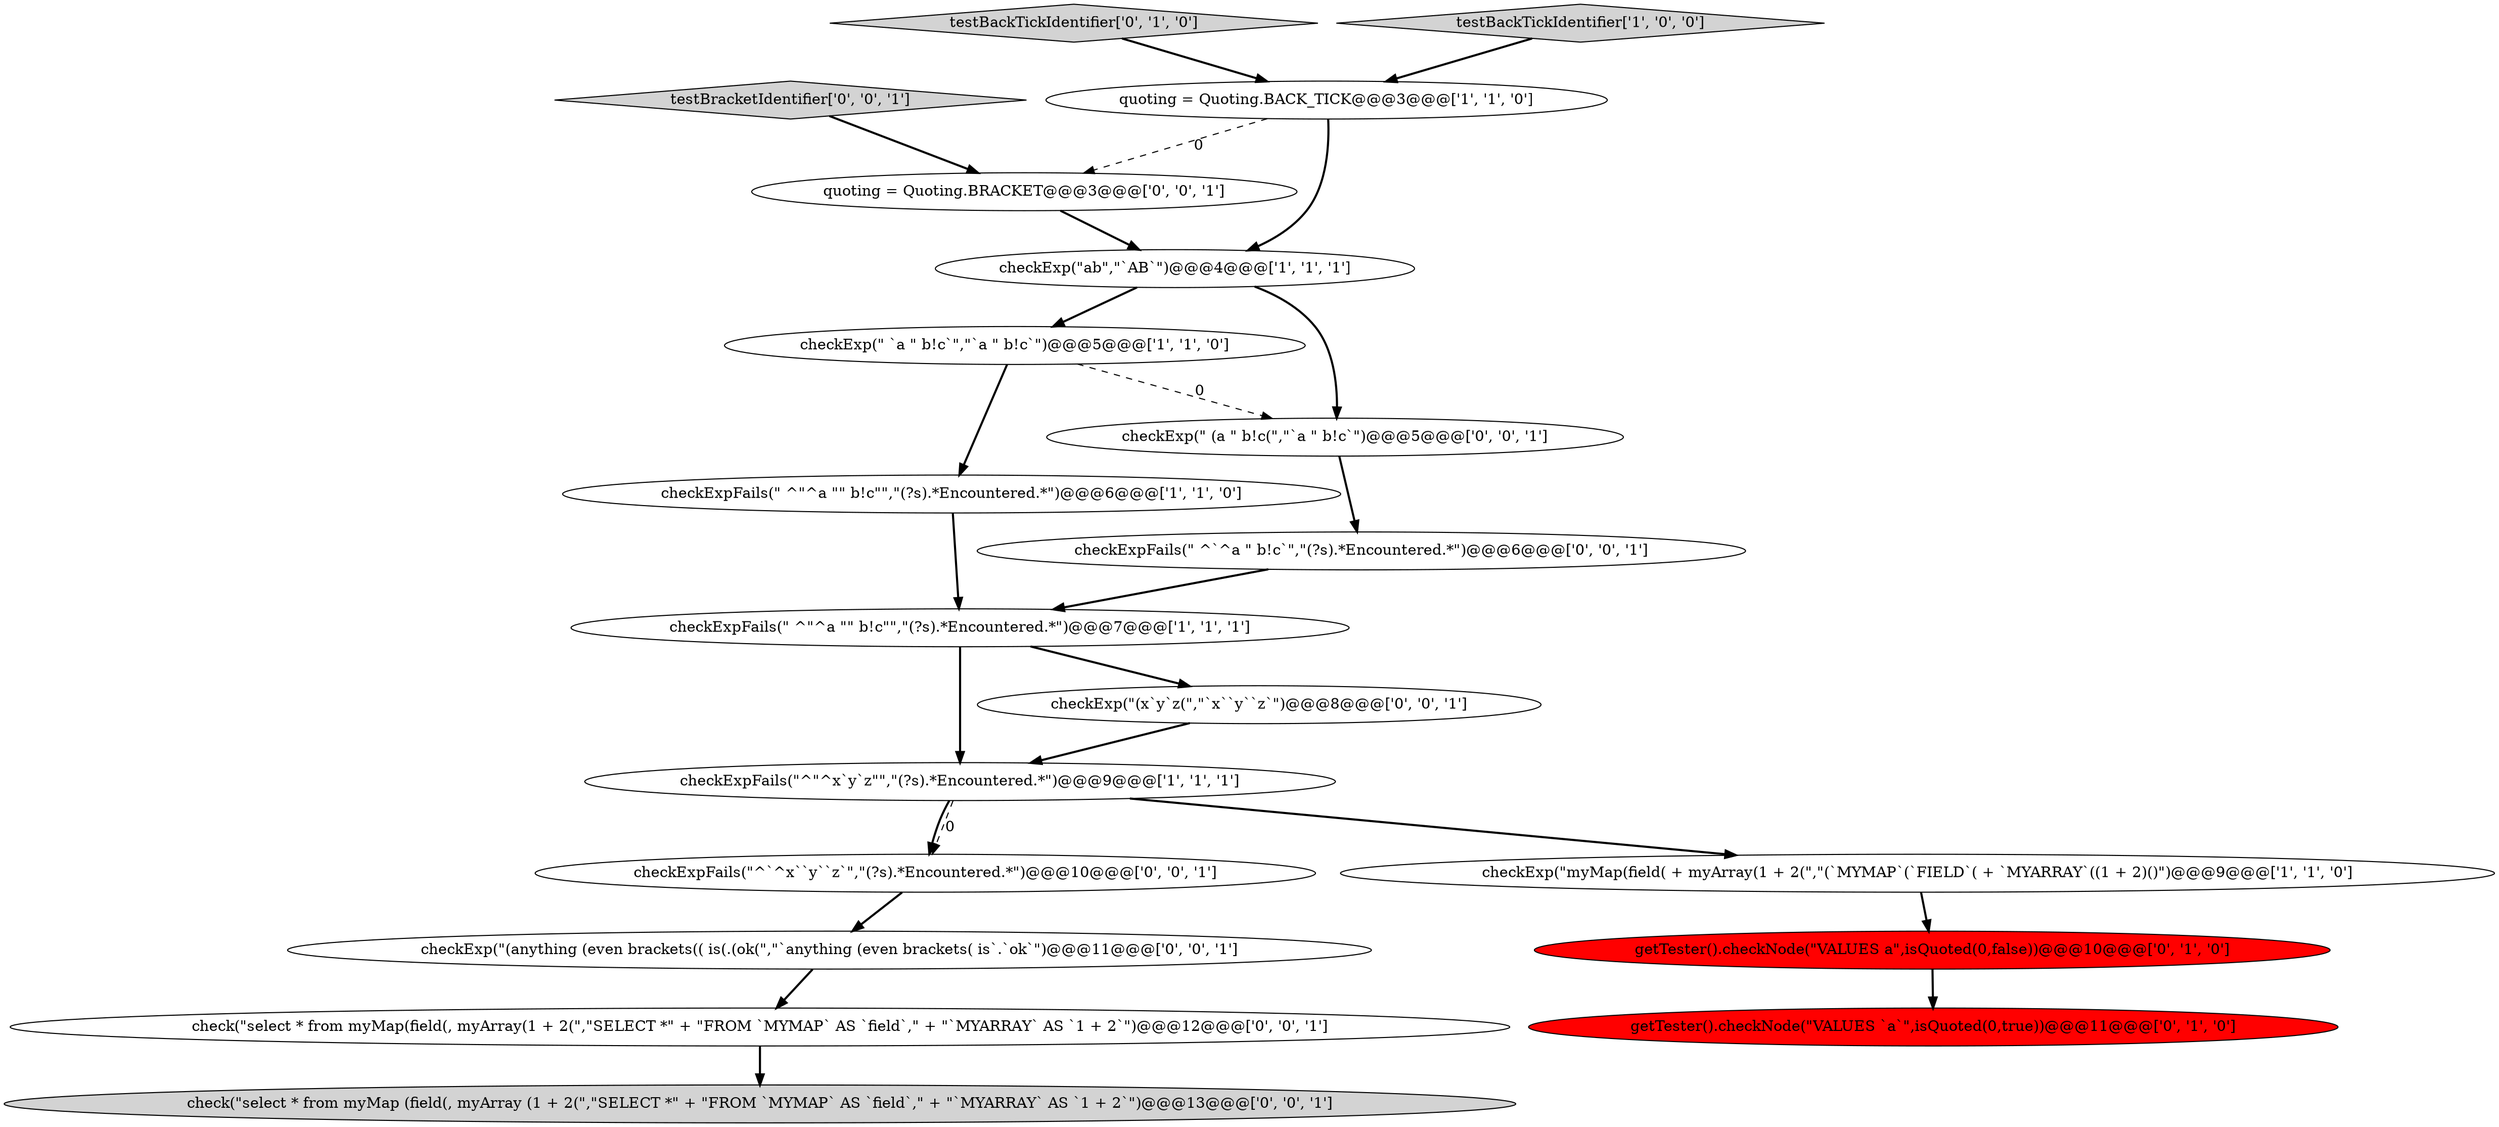 digraph {
11 [style = filled, label = "testBracketIdentifier['0', '0', '1']", fillcolor = lightgray, shape = diamond image = "AAA0AAABBB3BBB"];
6 [style = filled, label = "checkExp(\" `a \" b!c`\",\"`a \" b!c`\")@@@5@@@['1', '1', '0']", fillcolor = white, shape = ellipse image = "AAA0AAABBB1BBB"];
7 [style = filled, label = "checkExp(\"ab\",\"`AB`\")@@@4@@@['1', '1', '1']", fillcolor = white, shape = ellipse image = "AAA0AAABBB1BBB"];
13 [style = filled, label = "check(\"select * from myMap (field(, myArray (1 + 2(\",\"SELECT *\" + \"FROM `MYMAP` AS `field`,\" + \"`MYARRAY` AS `1 + 2`\")@@@13@@@['0', '0', '1']", fillcolor = lightgray, shape = ellipse image = "AAA0AAABBB3BBB"];
12 [style = filled, label = "checkExp(\" (a \" b!c(\",\"`a \" b!c`\")@@@5@@@['0', '0', '1']", fillcolor = white, shape = ellipse image = "AAA0AAABBB3BBB"];
17 [style = filled, label = "checkExpFails(\"^`^x``y``z`\",\"(?s).*Encountered.*\")@@@10@@@['0', '0', '1']", fillcolor = white, shape = ellipse image = "AAA0AAABBB3BBB"];
14 [style = filled, label = "quoting = Quoting.BRACKET@@@3@@@['0', '0', '1']", fillcolor = white, shape = ellipse image = "AAA0AAABBB3BBB"];
8 [style = filled, label = "getTester().checkNode(\"VALUES a\",isQuoted(0,false))@@@10@@@['0', '1', '0']", fillcolor = red, shape = ellipse image = "AAA1AAABBB2BBB"];
10 [style = filled, label = "getTester().checkNode(\"VALUES `a`\",isQuoted(0,true))@@@11@@@['0', '1', '0']", fillcolor = red, shape = ellipse image = "AAA1AAABBB2BBB"];
0 [style = filled, label = "checkExpFails(\" ^\"^a \"\" b!c\"\",\"(?s).*Encountered.*\")@@@7@@@['1', '1', '1']", fillcolor = white, shape = ellipse image = "AAA0AAABBB1BBB"];
1 [style = filled, label = "checkExpFails(\"^\"^x`y`z\"\",\"(?s).*Encountered.*\")@@@9@@@['1', '1', '1']", fillcolor = white, shape = ellipse image = "AAA0AAABBB1BBB"];
3 [style = filled, label = "quoting = Quoting.BACK_TICK@@@3@@@['1', '1', '0']", fillcolor = white, shape = ellipse image = "AAA0AAABBB1BBB"];
9 [style = filled, label = "testBackTickIdentifier['0', '1', '0']", fillcolor = lightgray, shape = diamond image = "AAA0AAABBB2BBB"];
15 [style = filled, label = "checkExpFails(\" ^`^a \" b!c`\",\"(?s).*Encountered.*\")@@@6@@@['0', '0', '1']", fillcolor = white, shape = ellipse image = "AAA0AAABBB3BBB"];
16 [style = filled, label = "checkExp(\"(anything (even brackets(( is(.(ok(\",\"`anything (even brackets( is`.`ok`\")@@@11@@@['0', '0', '1']", fillcolor = white, shape = ellipse image = "AAA0AAABBB3BBB"];
18 [style = filled, label = "checkExp(\"(x`y`z(\",\"`x``y``z`\")@@@8@@@['0', '0', '1']", fillcolor = white, shape = ellipse image = "AAA0AAABBB3BBB"];
2 [style = filled, label = "testBackTickIdentifier['1', '0', '0']", fillcolor = lightgray, shape = diamond image = "AAA0AAABBB1BBB"];
5 [style = filled, label = "checkExp(\"myMap(field( + myArray(1 + 2(\",\"(`MYMAP`(`FIELD`( + `MYARRAY`((1 + 2)()\")@@@9@@@['1', '1', '0']", fillcolor = white, shape = ellipse image = "AAA0AAABBB1BBB"];
19 [style = filled, label = "check(\"select * from myMap(field(, myArray(1 + 2(\",\"SELECT *\" + \"FROM `MYMAP` AS `field`,\" + \"`MYARRAY` AS `1 + 2`\")@@@12@@@['0', '0', '1']", fillcolor = white, shape = ellipse image = "AAA0AAABBB3BBB"];
4 [style = filled, label = "checkExpFails(\" ^\"^a \"\" b!c\"\",\"(?s).*Encountered.*\")@@@6@@@['1', '1', '0']", fillcolor = white, shape = ellipse image = "AAA0AAABBB1BBB"];
1->5 [style = bold, label=""];
5->8 [style = bold, label=""];
8->10 [style = bold, label=""];
11->14 [style = bold, label=""];
7->12 [style = bold, label=""];
2->3 [style = bold, label=""];
12->15 [style = bold, label=""];
16->19 [style = bold, label=""];
1->17 [style = bold, label=""];
4->0 [style = bold, label=""];
14->7 [style = bold, label=""];
6->12 [style = dashed, label="0"];
6->4 [style = bold, label=""];
1->17 [style = dashed, label="0"];
19->13 [style = bold, label=""];
18->1 [style = bold, label=""];
3->7 [style = bold, label=""];
0->1 [style = bold, label=""];
15->0 [style = bold, label=""];
7->6 [style = bold, label=""];
9->3 [style = bold, label=""];
0->18 [style = bold, label=""];
3->14 [style = dashed, label="0"];
17->16 [style = bold, label=""];
}
